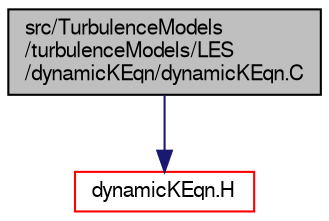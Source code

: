 digraph "src/TurbulenceModels/turbulenceModels/LES/dynamicKEqn/dynamicKEqn.C"
{
  bgcolor="transparent";
  edge [fontname="FreeSans",fontsize="10",labelfontname="FreeSans",labelfontsize="10"];
  node [fontname="FreeSans",fontsize="10",shape=record];
  Node1 [label="src/TurbulenceModels\l/turbulenceModels/LES\l/dynamicKEqn/dynamicKEqn.C",height=0.2,width=0.4,color="black", fillcolor="grey75", style="filled" fontcolor="black"];
  Node1 -> Node2 [color="midnightblue",fontsize="10",style="solid",fontname="FreeSans"];
  Node2 [label="dynamicKEqn.H",height=0.2,width=0.4,color="red",URL="$a10140.html"];
}
